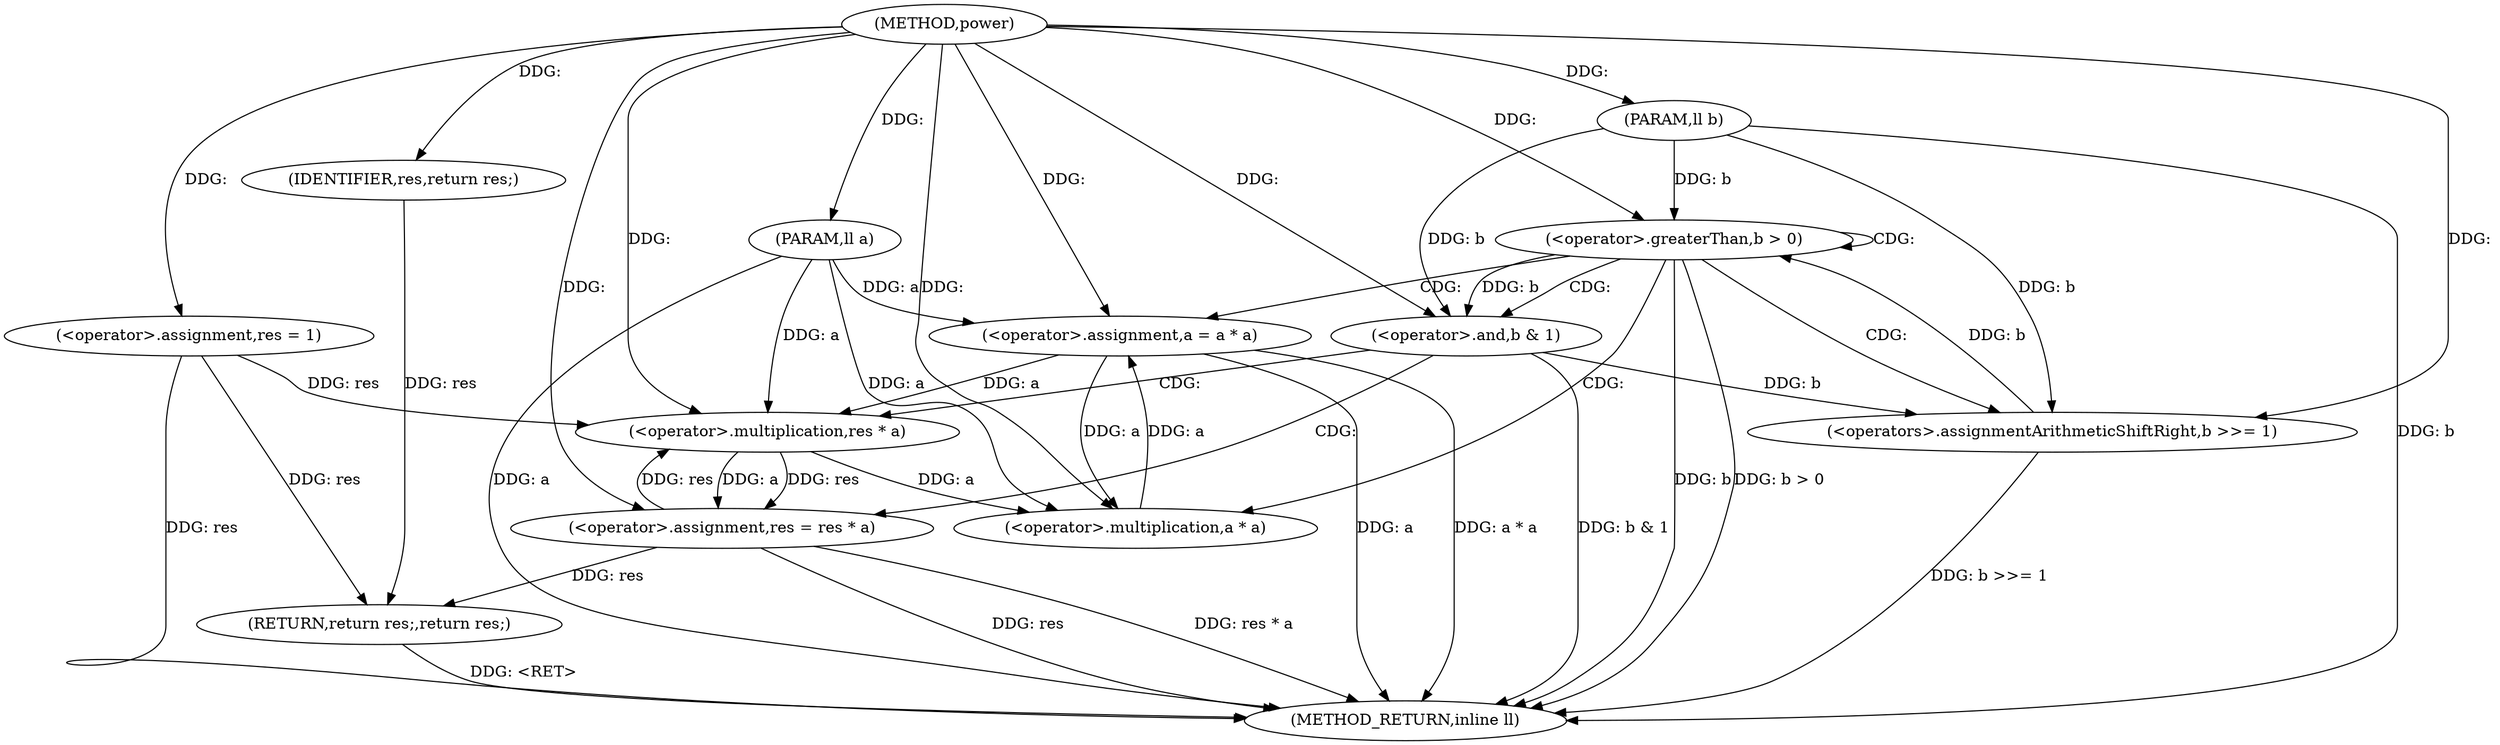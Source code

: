 digraph "power" {  
"1000122" [label = "(METHOD,power)" ]
"1000154" [label = "(METHOD_RETURN,inline ll)" ]
"1000123" [label = "(PARAM,ll a)" ]
"1000124" [label = "(PARAM,ll b)" ]
"1000127" [label = "(<operator>.assignment,res = 1)" ]
"1000152" [label = "(RETURN,return res;,return res;)" ]
"1000131" [label = "(<operator>.greaterThan,b > 0)" ]
"1000153" [label = "(IDENTIFIER,res,return res;)" ]
"1000144" [label = "(<operator>.assignment,a = a * a)" ]
"1000149" [label = "(<operators>.assignmentArithmeticShiftRight,b >>= 1)" ]
"1000136" [label = "(<operator>.and,b & 1)" ]
"1000139" [label = "(<operator>.assignment,res = res * a)" ]
"1000146" [label = "(<operator>.multiplication,a * a)" ]
"1000141" [label = "(<operator>.multiplication,res * a)" ]
  "1000152" -> "1000154"  [ label = "DDG: <RET>"] 
  "1000123" -> "1000154"  [ label = "DDG: a"] 
  "1000124" -> "1000154"  [ label = "DDG: b"] 
  "1000127" -> "1000154"  [ label = "DDG: res"] 
  "1000131" -> "1000154"  [ label = "DDG: b"] 
  "1000131" -> "1000154"  [ label = "DDG: b > 0"] 
  "1000136" -> "1000154"  [ label = "DDG: b & 1"] 
  "1000139" -> "1000154"  [ label = "DDG: res"] 
  "1000139" -> "1000154"  [ label = "DDG: res * a"] 
  "1000144" -> "1000154"  [ label = "DDG: a"] 
  "1000144" -> "1000154"  [ label = "DDG: a * a"] 
  "1000149" -> "1000154"  [ label = "DDG: b >>= 1"] 
  "1000122" -> "1000123"  [ label = "DDG: "] 
  "1000122" -> "1000124"  [ label = "DDG: "] 
  "1000122" -> "1000127"  [ label = "DDG: "] 
  "1000153" -> "1000152"  [ label = "DDG: res"] 
  "1000127" -> "1000152"  [ label = "DDG: res"] 
  "1000139" -> "1000152"  [ label = "DDG: res"] 
  "1000122" -> "1000153"  [ label = "DDG: "] 
  "1000149" -> "1000131"  [ label = "DDG: b"] 
  "1000124" -> "1000131"  [ label = "DDG: b"] 
  "1000122" -> "1000131"  [ label = "DDG: "] 
  "1000146" -> "1000144"  [ label = "DDG: a"] 
  "1000141" -> "1000139"  [ label = "DDG: res"] 
  "1000141" -> "1000139"  [ label = "DDG: a"] 
  "1000123" -> "1000144"  [ label = "DDG: a"] 
  "1000122" -> "1000144"  [ label = "DDG: "] 
  "1000136" -> "1000149"  [ label = "DDG: b"] 
  "1000124" -> "1000149"  [ label = "DDG: b"] 
  "1000122" -> "1000149"  [ label = "DDG: "] 
  "1000131" -> "1000136"  [ label = "DDG: b"] 
  "1000124" -> "1000136"  [ label = "DDG: b"] 
  "1000122" -> "1000136"  [ label = "DDG: "] 
  "1000122" -> "1000139"  [ label = "DDG: "] 
  "1000141" -> "1000146"  [ label = "DDG: a"] 
  "1000144" -> "1000146"  [ label = "DDG: a"] 
  "1000123" -> "1000146"  [ label = "DDG: a"] 
  "1000122" -> "1000146"  [ label = "DDG: "] 
  "1000127" -> "1000141"  [ label = "DDG: res"] 
  "1000139" -> "1000141"  [ label = "DDG: res"] 
  "1000122" -> "1000141"  [ label = "DDG: "] 
  "1000144" -> "1000141"  [ label = "DDG: a"] 
  "1000123" -> "1000141"  [ label = "DDG: a"] 
  "1000131" -> "1000131"  [ label = "CDG: "] 
  "1000131" -> "1000146"  [ label = "CDG: "] 
  "1000131" -> "1000136"  [ label = "CDG: "] 
  "1000131" -> "1000144"  [ label = "CDG: "] 
  "1000131" -> "1000149"  [ label = "CDG: "] 
  "1000136" -> "1000141"  [ label = "CDG: "] 
  "1000136" -> "1000139"  [ label = "CDG: "] 
}
